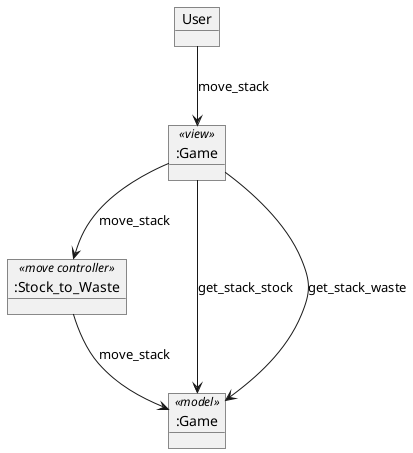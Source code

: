 @startuml

object User

object ":Game" as game_view <<view>> {

}

object ":Stock_to_Waste" as Stock_to_Waste <<move controller>> {

}

object ":Game" as game_model <<model>> {

}

User -down-> game_view: move_stack

game_view --> Stock_to_Waste: move_stack

game_view -down-> game_model: get_stack_stock
game_view -down-> game_model: get_stack_waste

Stock_to_Waste --> game_model: move_stack

@enduml